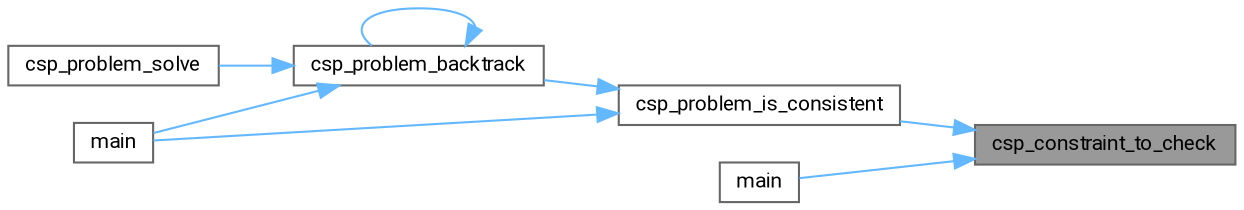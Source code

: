 digraph "csp_constraint_to_check"
{
 // LATEX_PDF_SIZE
  bgcolor="transparent";
  edge [fontname=Roboto,fontsize=10,labelfontname=Roboto,labelfontsize=10];
  node [fontname=Roboto,fontsize=10,shape=box,height=0.2,width=0.4];
  rankdir="RL";
  Node1 [id="Node000001",label="csp_constraint_to_check",height=0.2,width=0.4,color="gray40", fillcolor="grey60", style="filled", fontcolor="black",tooltip="Determines if a constraint can be checked at the current stage of problem solving."];
  Node1 -> Node2 [id="edge1_Node000001_Node000002",dir="back",color="steelblue1",style="solid",tooltip=" "];
  Node2 [id="Node000002",label="csp_problem_is_consistent",height=0.2,width=0.4,color="grey40", fillcolor="white", style="filled",URL="$csp_8c.html#aa99de6b1a87c93273c7e4df221ad4318",tooltip="Checks if the current partial assignment is consistent with all constraints."];
  Node2 -> Node3 [id="edge2_Node000002_Node000003",dir="back",color="steelblue1",style="solid",tooltip=" "];
  Node3 [id="Node000003",label="csp_problem_backtrack",height=0.2,width=0.4,color="grey40", fillcolor="white", style="filled",URL="$csp_8c.html#a44764bc53c05b60468d28bdbfbbf5353",tooltip="Recursively solves the CSP problem using backtracking from a given variable."];
  Node3 -> Node3 [id="edge3_Node000003_Node000003",dir="back",color="steelblue1",style="solid",tooltip=" "];
  Node3 -> Node4 [id="edge4_Node000003_Node000004",dir="back",color="steelblue1",style="solid",tooltip=" "];
  Node4 [id="Node000004",label="csp_problem_solve",height=0.2,width=0.4,color="grey40", fillcolor="white", style="filled",URL="$csp_8c.html#a076f64d67e946b4c7fc886ddb2e5b5bd",tooltip="Solves a CSP problem using the basic backtracking algorithm."];
  Node3 -> Node5 [id="edge5_Node000003_Node000005",dir="back",color="steelblue1",style="solid",tooltip=" "];
  Node5 [id="Node000005",label="main",height=0.2,width=0.4,color="grey40", fillcolor="white", style="filled",URL="$test-problem-is-consistent_8c.html#a840291bc02cba5474a4cb46a9b9566fe",tooltip=" "];
  Node2 -> Node5 [id="edge6_Node000002_Node000005",dir="back",color="steelblue1",style="solid",tooltip=" "];
  Node1 -> Node6 [id="edge7_Node000001_Node000006",dir="back",color="steelblue1",style="solid",tooltip=" "];
  Node6 [id="Node000006",label="main",height=0.2,width=0.4,color="grey40", fillcolor="white", style="filled",URL="$test-constraint-to-check_8c.html#a840291bc02cba5474a4cb46a9b9566fe",tooltip=" "];
}
